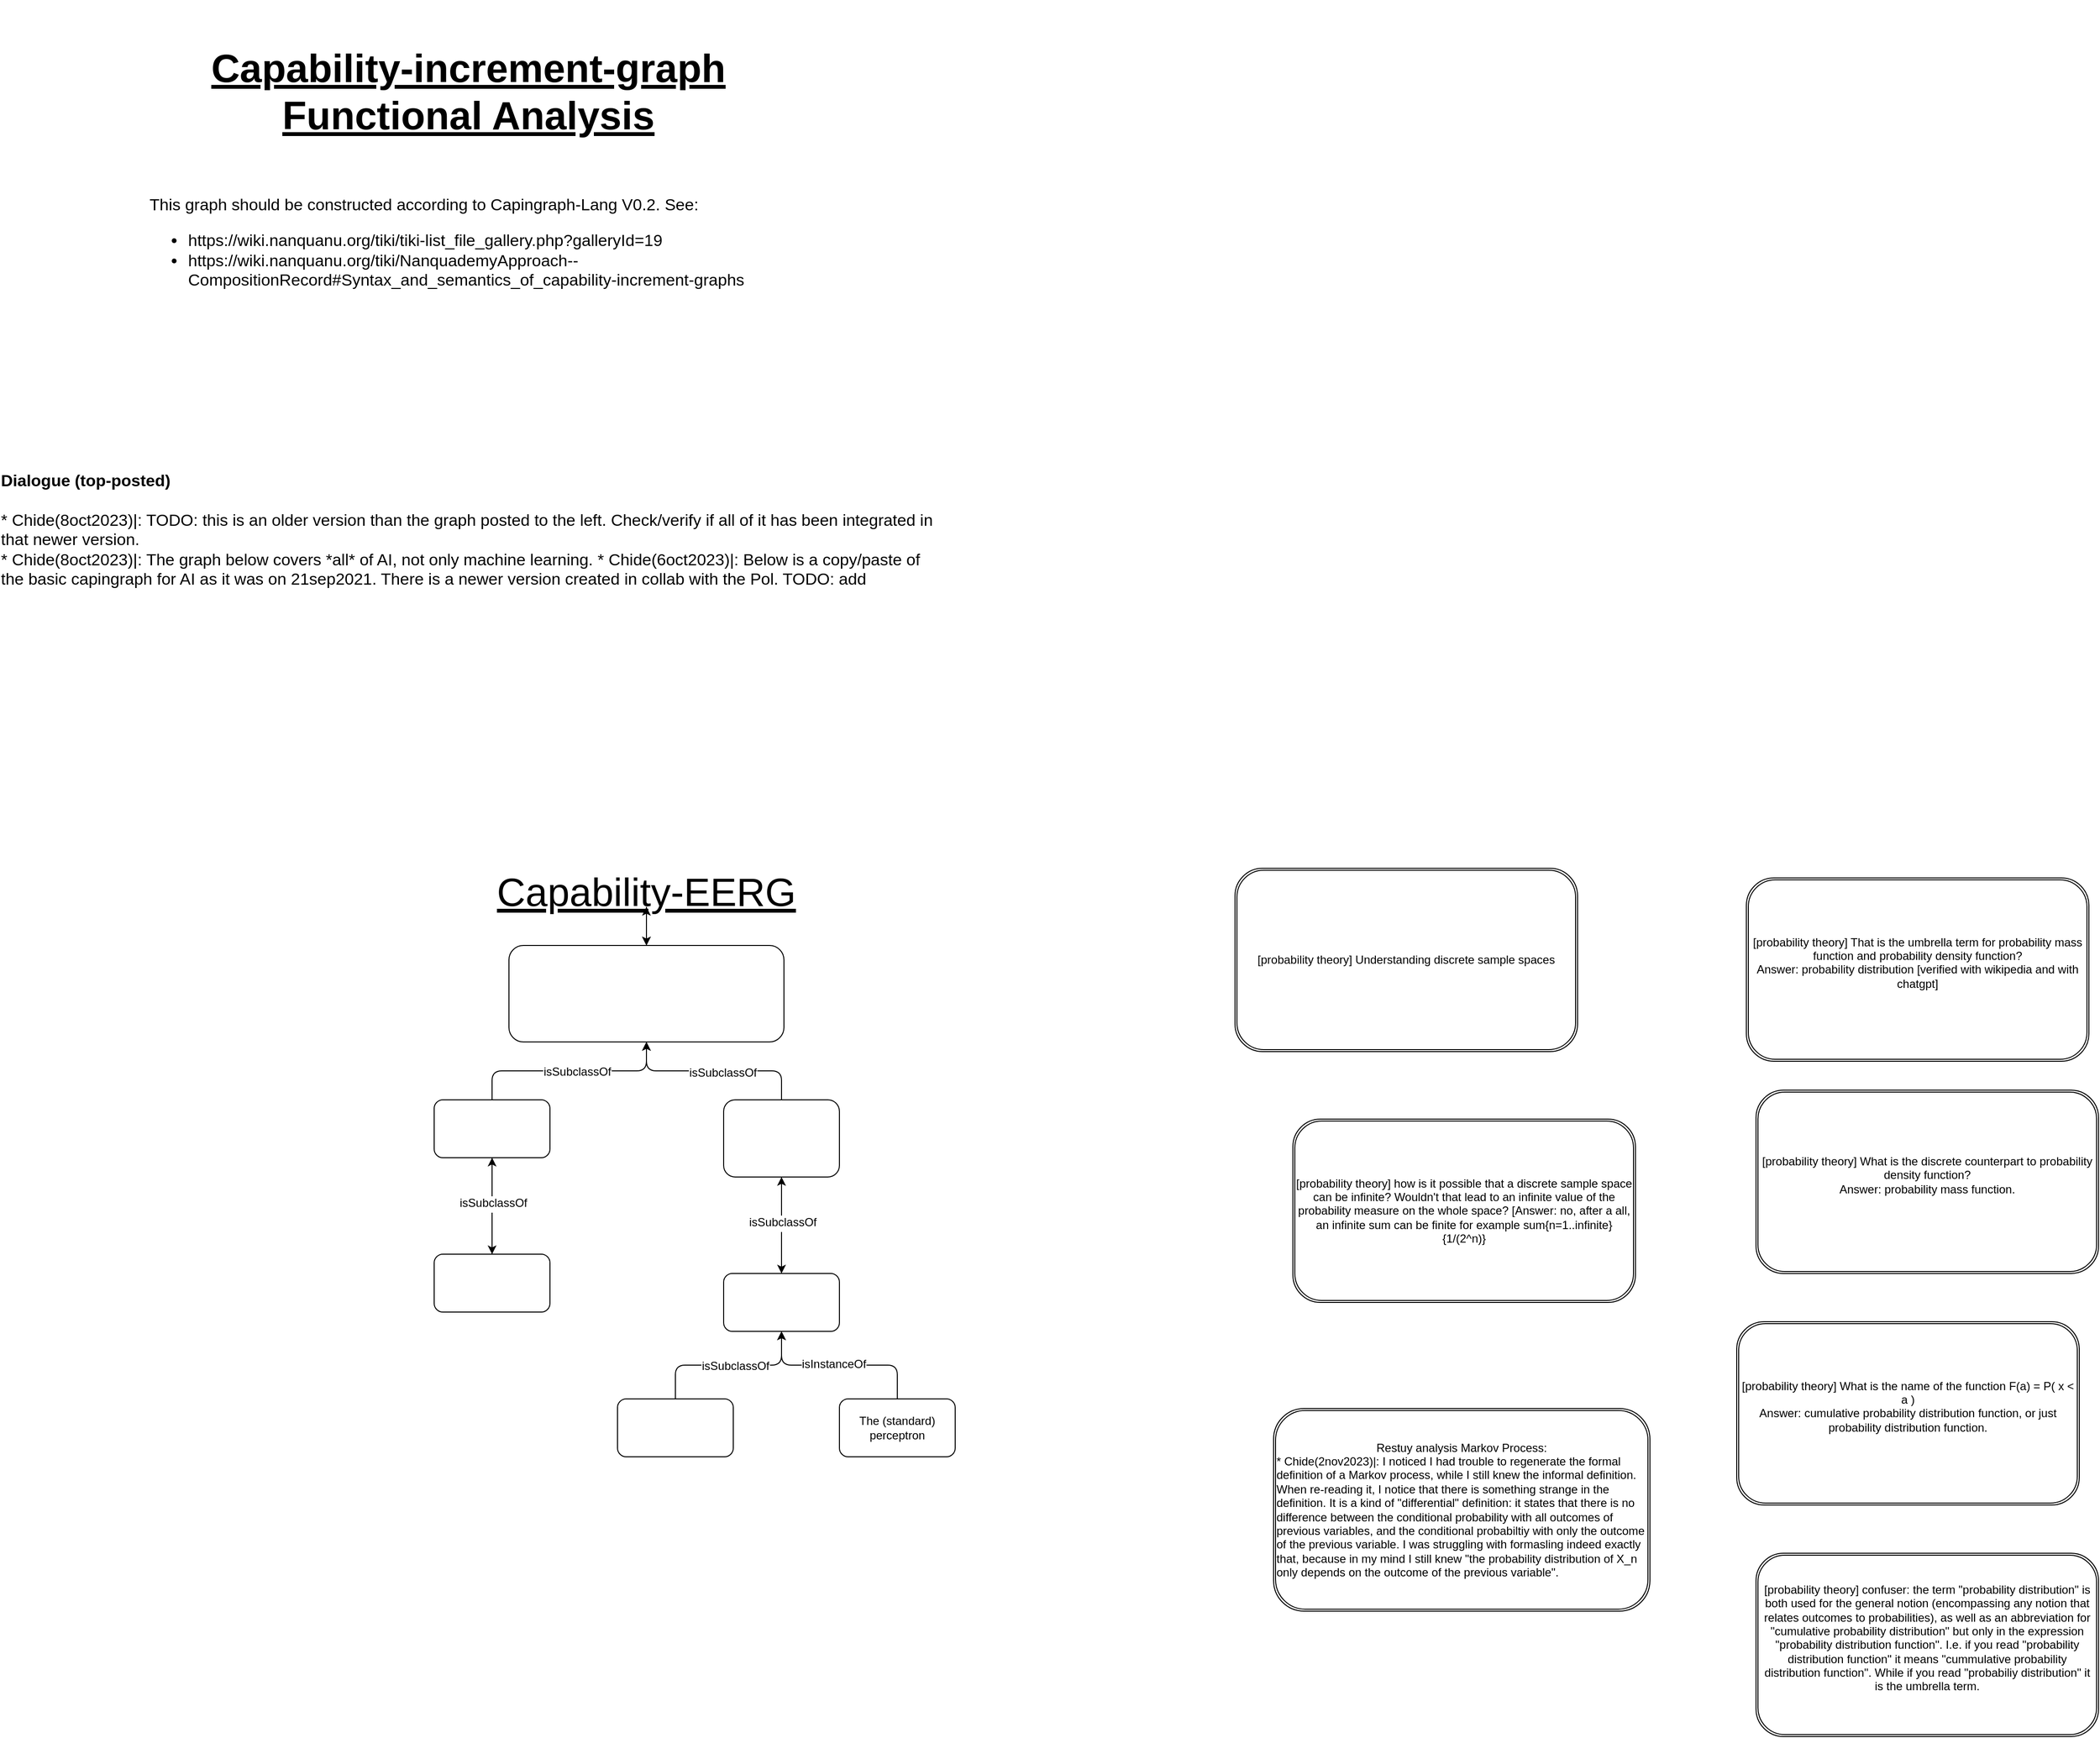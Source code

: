 <mxfile pages="2">
    <diagram id="B7K4dlUMo49jTZ7MUKLO" name="Page-1">
        <mxGraphModel dx="962" dy="5398" grid="1" gridSize="10" guides="1" tooltips="1" connect="1" arrows="1" fold="1" page="1" pageScale="1" pageWidth="850" pageHeight="1100" math="0" shadow="0">
            <root>
                <mxCell id="0"/>
                <mxCell id="1" parent="0"/>
                <mxCell id="VubCMFE6i79kwyD0t57Z-1" value="&lt;div&gt;[probability theory] Understanding discrete sample spaces&lt;/div&gt;" style="shape=ext;double=1;rounded=1;whiteSpace=wrap;html=1;" parent="1" vertex="1">
                    <mxGeometry x="1920" y="-2700" width="355" height="190" as="geometry"/>
                </mxCell>
                <mxCell id="VubCMFE6i79kwyD0t57Z-2" value="&lt;div&gt;[probability theory] how is it possible that a discrete sample space can be infinite? Wouldn't that lead to an infinite value of the probability measure on the whole space? [Answer: no, after a all, an infinite sum can be finite for example sum{n=1..infinite}{1/(2^n)}&lt;/div&gt;" style="shape=ext;double=1;rounded=1;whiteSpace=wrap;html=1;" parent="1" vertex="1">
                    <mxGeometry x="1980" y="-2440" width="355" height="190" as="geometry"/>
                </mxCell>
                <mxCell id="v8K0t_mxKD4SibOHJrIX-1" value="&lt;div&gt;[probability theory] That is the umbrella term for probability mass function and probability density function?&lt;/div&gt;&lt;div&gt;Answer: probability distribution [verified with wikipedia and with chatgpt]&lt;/div&gt;&lt;div&gt;&lt;br&gt;&lt;/div&gt;" style="shape=ext;double=1;rounded=1;whiteSpace=wrap;html=1;" parent="1" vertex="1">
                    <mxGeometry x="2450" y="-2690" width="355" height="190" as="geometry"/>
                </mxCell>
                <mxCell id="v8K0t_mxKD4SibOHJrIX-2" value="&lt;div&gt;[probability theory] What is the discrete counterpart to probability density function?&lt;/div&gt;&lt;div&gt;Answer: probability mass function.&lt;/div&gt;&lt;div&gt;&lt;br&gt;&lt;/div&gt;" style="shape=ext;double=1;rounded=1;whiteSpace=wrap;html=1;" parent="1" vertex="1">
                    <mxGeometry x="2460" y="-2470" width="355" height="190" as="geometry"/>
                </mxCell>
                <mxCell id="v8K0t_mxKD4SibOHJrIX-3" value="&lt;div&gt;[probability theory] What is the name of the function F(a) = P( x &amp;lt; a )&lt;/div&gt;&lt;div&gt;Answer: cumulative probability distribution function, or just probability distribution function.&lt;/div&gt;&lt;div&gt;&lt;br&gt;&lt;/div&gt;" style="shape=ext;double=1;rounded=1;whiteSpace=wrap;html=1;" parent="1" vertex="1">
                    <mxGeometry x="2440" y="-2230" width="355" height="190" as="geometry"/>
                </mxCell>
                <mxCell id="v8K0t_mxKD4SibOHJrIX-4" value="&lt;div&gt;[probability theory] confuser: the term &quot;probability distribution&quot; is both used for the general notion (encompassing any notion that relates outcomes to probabilities), as well as an abbreviation for &quot;cumulative probability distribution&quot; but only in the expression &quot;probability distribution function&quot;. I.e. if you read &quot;probability distribution function&quot; it means &quot;cummulative probability distribution function&quot;. While if you read &quot;probabiliy distribution&quot; it is the umbrella term.&lt;/div&gt;&lt;div&gt;&lt;br&gt;&lt;/div&gt;" style="shape=ext;double=1;rounded=1;whiteSpace=wrap;html=1;" parent="1" vertex="1">
                    <mxGeometry x="2460" y="-1990" width="355" height="190" as="geometry"/>
                </mxCell>
                <mxCell id="py02fO8jr5Cy9zJD8t3z-1" value="Restuy analysis Markov Process:&lt;br&gt;&lt;div style=&quot;text-align: left;&quot;&gt;&lt;span style=&quot;background-color: initial;&quot;&gt;* Chide(2nov2023)|: I noticed I had trouble to regenerate the formal definition of a Markov process, while I still knew the informal definition. When re-reading it, I notice that there is something strange in the definition. It is a kind of &quot;differential&quot; definition: it states that there is no difference between the conditional probability with all outcomes of previous variables, and the conditional probabiltiy with only the outcome of the previous variable. I was struggling with formasling indeed exactly that, because in my mind I still knew &quot;the probability distribution of X_n only depends on the outcome of the previous variable&quot;.&lt;/span&gt;&lt;/div&gt;" style="shape=ext;double=1;rounded=1;whiteSpace=wrap;html=1;" parent="1" vertex="1">
                    <mxGeometry x="1960" y="-2140" width="390" height="210" as="geometry"/>
                </mxCell>
                <mxCell id="SrYzJ1p3SyJMcJKfYAmm-2" value="" style="edgeStyle=none;html=1;" edge="1" parent="1" source="SrYzJ1p3SyJMcJKfYAmm-4" target="SrYzJ1p3SyJMcJKfYAmm-6">
                    <mxGeometry relative="1" as="geometry"/>
                </mxCell>
                <mxCell id="SrYzJ1p3SyJMcJKfYAmm-3" value="" style="edgeStyle=none;html=1;" edge="1" parent="1" source="SrYzJ1p3SyJMcJKfYAmm-4" target="SrYzJ1p3SyJMcJKfYAmm-6">
                    <mxGeometry relative="1" as="geometry"/>
                </mxCell>
                <mxCell id="SrYzJ1p3SyJMcJKfYAmm-4" value="Capability-EERG" style="text;html=1;strokeColor=none;fillColor=none;align=center;verticalAlign=middle;whiteSpace=wrap;rounded=0;fontSize=41;fontStyle=4" vertex="1" parent="1">
                    <mxGeometry x="1090" y="-2690" width="440" height="30" as="geometry"/>
                </mxCell>
                <mxCell id="SrYzJ1p3SyJMcJKfYAmm-5" value="" style="edgeStyle=none;html=1;" edge="1" parent="1" source="SrYzJ1p3SyJMcJKfYAmm-6" target="SrYzJ1p3SyJMcJKfYAmm-4">
                    <mxGeometry relative="1" as="geometry"/>
                </mxCell>
                <mxCell id="SrYzJ1p3SyJMcJKfYAmm-6" value="" style="rounded=1;whiteSpace=wrap;html=1;fontSize=12;" vertex="1" parent="1">
                    <mxGeometry x="1167.5" y="-2620" width="285" height="100" as="geometry"/>
                </mxCell>
                <mxCell id="SrYzJ1p3SyJMcJKfYAmm-7" value="" style="edgeStyle=none;html=1;" edge="1" parent="1" source="SrYzJ1p3SyJMcJKfYAmm-8" target="SrYzJ1p3SyJMcJKfYAmm-21">
                    <mxGeometry relative="1" as="geometry"/>
                </mxCell>
                <mxCell id="SrYzJ1p3SyJMcJKfYAmm-8" value="" style="rounded=1;whiteSpace=wrap;html=1;fontSize=12;" vertex="1" parent="1">
                    <mxGeometry x="1090" y="-2460" width="120" height="60" as="geometry"/>
                </mxCell>
                <mxCell id="SrYzJ1p3SyJMcJKfYAmm-9" value="" style="edgeStyle=none;html=1;" edge="1" parent="1" source="SrYzJ1p3SyJMcJKfYAmm-10" target="SrYzJ1p3SyJMcJKfYAmm-11">
                    <mxGeometry relative="1" as="geometry"/>
                </mxCell>
                <mxCell id="SrYzJ1p3SyJMcJKfYAmm-10" value="" style="rounded=1;whiteSpace=wrap;html=1;fontSize=12;" vertex="1" parent="1">
                    <mxGeometry x="1390" y="-2460" width="120" height="80" as="geometry"/>
                </mxCell>
                <mxCell id="SrYzJ1p3SyJMcJKfYAmm-11" value="" style="rounded=1;whiteSpace=wrap;html=1;fontSize=12;" vertex="1" parent="1">
                    <mxGeometry x="1390" y="-2280" width="120" height="60" as="geometry"/>
                </mxCell>
                <mxCell id="SrYzJ1p3SyJMcJKfYAmm-12" value="" style="endArrow=classic;html=1;fontSize=12;edgeStyle=orthogonalEdgeStyle;" edge="1" parent="1" source="SrYzJ1p3SyJMcJKfYAmm-8" target="SrYzJ1p3SyJMcJKfYAmm-6">
                    <mxGeometry relative="1" as="geometry">
                        <mxPoint x="1142.5" y="-2480" as="sourcePoint"/>
                        <mxPoint x="1242.5" y="-2480" as="targetPoint"/>
                    </mxGeometry>
                </mxCell>
                <mxCell id="SrYzJ1p3SyJMcJKfYAmm-13" value="Label" style="edgeLabel;resizable=0;html=1;align=center;verticalAlign=middle;" connectable="0" vertex="1" parent="SrYzJ1p3SyJMcJKfYAmm-12">
                    <mxGeometry relative="1" as="geometry"/>
                </mxCell>
                <mxCell id="SrYzJ1p3SyJMcJKfYAmm-14" value="&lt;div&gt;isSubclassOf&lt;/div&gt;" style="edgeLabel;html=1;align=center;verticalAlign=middle;resizable=0;points=[];fontSize=12;" vertex="1" connectable="0" parent="SrYzJ1p3SyJMcJKfYAmm-12">
                    <mxGeometry x="0.07" y="-1" relative="1" as="geometry">
                        <mxPoint as="offset"/>
                    </mxGeometry>
                </mxCell>
                <mxCell id="SrYzJ1p3SyJMcJKfYAmm-15" value="" style="endArrow=classic;html=1;fontSize=12;edgeStyle=orthogonalEdgeStyle;" edge="1" parent="1" source="SrYzJ1p3SyJMcJKfYAmm-10" target="SrYzJ1p3SyJMcJKfYAmm-6">
                    <mxGeometry relative="1" as="geometry">
                        <mxPoint x="1410" y="-2490" as="sourcePoint"/>
                        <mxPoint x="1510" y="-2490" as="targetPoint"/>
                    </mxGeometry>
                </mxCell>
                <mxCell id="SrYzJ1p3SyJMcJKfYAmm-16" value="Label" style="edgeLabel;resizable=0;html=1;align=center;verticalAlign=middle;" connectable="0" vertex="1" parent="SrYzJ1p3SyJMcJKfYAmm-15">
                    <mxGeometry relative="1" as="geometry"/>
                </mxCell>
                <mxCell id="SrYzJ1p3SyJMcJKfYAmm-17" value="&lt;div&gt;isSubclassOf&lt;/div&gt;" style="edgeLabel;html=1;align=center;verticalAlign=middle;resizable=0;points=[];fontSize=12;" vertex="1" connectable="0" parent="SrYzJ1p3SyJMcJKfYAmm-15">
                    <mxGeometry x="-0.086" y="2" relative="1" as="geometry">
                        <mxPoint as="offset"/>
                    </mxGeometry>
                </mxCell>
                <mxCell id="SrYzJ1p3SyJMcJKfYAmm-18" value="" style="endArrow=classic;html=1;fontSize=12;edgeStyle=orthogonalEdgeStyle;" edge="1" parent="1" source="SrYzJ1p3SyJMcJKfYAmm-11" target="SrYzJ1p3SyJMcJKfYAmm-10">
                    <mxGeometry relative="1" as="geometry">
                        <mxPoint x="1060" y="-2340" as="sourcePoint"/>
                        <mxPoint x="1200" y="-2390" as="targetPoint"/>
                    </mxGeometry>
                </mxCell>
                <mxCell id="SrYzJ1p3SyJMcJKfYAmm-19" value="Label" style="edgeLabel;resizable=0;html=1;align=center;verticalAlign=middle;" connectable="0" vertex="1" parent="SrYzJ1p3SyJMcJKfYAmm-18">
                    <mxGeometry relative="1" as="geometry"/>
                </mxCell>
                <mxCell id="SrYzJ1p3SyJMcJKfYAmm-20" value="&lt;div&gt;isSubclassOf&lt;/div&gt;" style="edgeLabel;html=1;align=center;verticalAlign=middle;resizable=0;points=[];fontSize=12;" vertex="1" connectable="0" parent="SrYzJ1p3SyJMcJKfYAmm-18">
                    <mxGeometry x="0.07" y="-1" relative="1" as="geometry">
                        <mxPoint as="offset"/>
                    </mxGeometry>
                </mxCell>
                <mxCell id="SrYzJ1p3SyJMcJKfYAmm-21" value="" style="rounded=1;whiteSpace=wrap;html=1;fontSize=12;" vertex="1" parent="1">
                    <mxGeometry x="1090" y="-2300" width="120" height="60" as="geometry"/>
                </mxCell>
                <mxCell id="SrYzJ1p3SyJMcJKfYAmm-22" value="" style="endArrow=classic;html=1;fontSize=12;edgeStyle=orthogonalEdgeStyle;" edge="1" parent="1" source="SrYzJ1p3SyJMcJKfYAmm-21" target="SrYzJ1p3SyJMcJKfYAmm-8">
                    <mxGeometry relative="1" as="geometry">
                        <mxPoint x="1050" y="-2310" as="sourcePoint"/>
                        <mxPoint x="1050" y="-2390" as="targetPoint"/>
                    </mxGeometry>
                </mxCell>
                <mxCell id="SrYzJ1p3SyJMcJKfYAmm-23" value="Label" style="edgeLabel;resizable=0;html=1;align=center;verticalAlign=middle;" connectable="0" vertex="1" parent="SrYzJ1p3SyJMcJKfYAmm-22">
                    <mxGeometry relative="1" as="geometry"/>
                </mxCell>
                <mxCell id="SrYzJ1p3SyJMcJKfYAmm-24" value="&lt;div&gt;isSubclassOf&lt;/div&gt;" style="edgeLabel;html=1;align=center;verticalAlign=middle;resizable=0;points=[];fontSize=12;" vertex="1" connectable="0" parent="SrYzJ1p3SyJMcJKfYAmm-22">
                    <mxGeometry x="0.07" y="-1" relative="1" as="geometry">
                        <mxPoint as="offset"/>
                    </mxGeometry>
                </mxCell>
                <mxCell id="SrYzJ1p3SyJMcJKfYAmm-25" value="" style="rounded=1;whiteSpace=wrap;html=1;fontSize=12;" vertex="1" parent="1">
                    <mxGeometry x="1280" y="-2150" width="120" height="60" as="geometry"/>
                </mxCell>
                <mxCell id="SrYzJ1p3SyJMcJKfYAmm-26" value="&lt;div&gt;The (standard) perceptron&lt;br&gt;&lt;/div&gt;" style="rounded=1;whiteSpace=wrap;html=1;fontSize=12;" vertex="1" parent="1">
                    <mxGeometry x="1510" y="-2150" width="120" height="60" as="geometry"/>
                </mxCell>
                <mxCell id="SrYzJ1p3SyJMcJKfYAmm-27" value="" style="endArrow=classic;html=1;fontSize=12;edgeStyle=orthogonalEdgeStyle;" edge="1" parent="1" source="SrYzJ1p3SyJMcJKfYAmm-25" target="SrYzJ1p3SyJMcJKfYAmm-11">
                    <mxGeometry relative="1" as="geometry">
                        <mxPoint x="1319.76" y="-2215" as="sourcePoint"/>
                        <mxPoint x="1319.76" y="-2325" as="targetPoint"/>
                    </mxGeometry>
                </mxCell>
                <mxCell id="SrYzJ1p3SyJMcJKfYAmm-28" value="Label" style="edgeLabel;resizable=0;html=1;align=center;verticalAlign=middle;" connectable="0" vertex="1" parent="SrYzJ1p3SyJMcJKfYAmm-27">
                    <mxGeometry relative="1" as="geometry"/>
                </mxCell>
                <mxCell id="SrYzJ1p3SyJMcJKfYAmm-29" value="&lt;div&gt;isSubclassOf&lt;/div&gt;" style="edgeLabel;html=1;align=center;verticalAlign=middle;resizable=0;points=[];fontSize=12;" vertex="1" connectable="0" parent="SrYzJ1p3SyJMcJKfYAmm-27">
                    <mxGeometry x="0.07" y="-1" relative="1" as="geometry">
                        <mxPoint as="offset"/>
                    </mxGeometry>
                </mxCell>
                <mxCell id="SrYzJ1p3SyJMcJKfYAmm-30" value="" style="endArrow=classic;html=1;fontSize=12;edgeStyle=orthogonalEdgeStyle;" edge="1" parent="1" source="SrYzJ1p3SyJMcJKfYAmm-26" target="SrYzJ1p3SyJMcJKfYAmm-11">
                    <mxGeometry relative="1" as="geometry">
                        <mxPoint x="1370" y="-2140" as="sourcePoint"/>
                        <mxPoint x="1460" y="-2210" as="targetPoint"/>
                    </mxGeometry>
                </mxCell>
                <mxCell id="SrYzJ1p3SyJMcJKfYAmm-31" value="Label" style="edgeLabel;resizable=0;html=1;align=center;verticalAlign=middle;" connectable="0" vertex="1" parent="SrYzJ1p3SyJMcJKfYAmm-30">
                    <mxGeometry relative="1" as="geometry"/>
                </mxCell>
                <mxCell id="SrYzJ1p3SyJMcJKfYAmm-32" value="isInstanceOf" style="edgeLabel;html=1;align=center;verticalAlign=middle;resizable=0;points=[];fontSize=12;" vertex="1" connectable="0" parent="SrYzJ1p3SyJMcJKfYAmm-30">
                    <mxGeometry x="0.07" y="-1" relative="1" as="geometry">
                        <mxPoint as="offset"/>
                    </mxGeometry>
                </mxCell>
                <mxCell id="dbns9WHfu9ufIIii2Yxu-2" value="&lt;div style=&quot;text-align: left; font-size: 17px;&quot;&gt;&lt;span style=&quot;background-color: initial; font-size: 17px;&quot;&gt;&lt;b style=&quot;font-size: 17px;&quot;&gt;Dialogue (top-posted)&lt;/b&gt;&lt;/span&gt;&lt;/div&gt;&lt;div style=&quot;text-align: left; font-size: 17px;&quot;&gt;&lt;span style=&quot;background-color: initial; font-size: 17px;&quot;&gt;&lt;b style=&quot;font-size: 17px;&quot;&gt;&lt;br style=&quot;font-size: 17px;&quot;&gt;&lt;/b&gt;&lt;/span&gt;&lt;/div&gt;&lt;div style=&quot;text-align: left; font-size: 17px;&quot;&gt;&lt;span style=&quot;background-color: initial; font-size: 17px;&quot;&gt;* Chide(8oct2023)|: TODO: this is an older version than the graph posted to the left. Check/verify if all of it has been integrated in that newer version.&lt;/span&gt;&lt;br style=&quot;font-size: 17px;&quot;&gt;&lt;/div&gt;&lt;div style=&quot;text-align: left; font-size: 17px;&quot;&gt;&lt;span style=&quot;font-size: 17px; background-color: initial;&quot;&gt;* Chide(8oct2023)|: The graph below covers *all* of AI, not only machine learning. * Chide(6oct2023)|: Below is a copy/paste of the basic capingraph for AI as it was on 21sep2021. There is a newer version created in collab with the Pol. TODO: add&lt;/span&gt;&lt;/div&gt;&lt;font style=&quot;font-size: 17px;&quot;&gt;&lt;br style=&quot;font-size: 17px;&quot;&gt;&lt;/font&gt;" style="text;html=1;strokeColor=none;fillColor=none;align=center;verticalAlign=middle;whiteSpace=wrap;rounded=0;fontSize=17;" vertex="1" parent="1">
                    <mxGeometry x="640.0" y="-3210" width="976.63" height="340" as="geometry"/>
                </mxCell>
                <mxCell id="dbns9WHfu9ufIIii2Yxu-3" value="&lt;div&gt;Capability-increment-graph Functional Analysis&lt;/div&gt;&lt;div&gt;&lt;br&gt;&lt;/div&gt;" style="text;html=1;strokeColor=none;fillColor=none;align=center;verticalAlign=middle;whiteSpace=wrap;rounded=0;fontSize=41;fontStyle=5" vertex="1" parent="1">
                    <mxGeometry x="843.31" y="-3600" width="565.2" height="240" as="geometry"/>
                </mxCell>
                <mxCell id="dbns9WHfu9ufIIii2Yxu-4" value="&lt;font style=&quot;&quot;&gt;&lt;br&gt;This graph should be constructed according to Capingraph-Lang V0.2. See:&lt;br&gt;&lt;ul style=&quot;&quot;&gt;&lt;li style=&quot;&quot;&gt;&lt;font style=&quot;&quot;&gt;https://wiki.nanquanu.org/tiki/tiki-list_file_gallery.php?galleryId=19&lt;br style=&quot;font-size: 17px;&quot;&gt;&lt;/font&gt;&lt;/li&gt;&lt;li style=&quot;&quot;&gt;&lt;font style=&quot;&quot;&gt;https://wiki.nanquanu.org/tiki/NanquademyApproach--CompositionRecord#Syntax_and_semantics_of_capability-increment-graphs&lt;br&gt;&lt;/font&gt;&lt;/li&gt;&lt;/ul&gt;&lt;/font&gt;" style="text;html=1;strokeColor=none;fillColor=none;align=left;verticalAlign=middle;whiteSpace=wrap;rounded=0;fontSize=17;" vertex="1" parent="1">
                    <mxGeometry x="793.31" y="-3480" width="690" height="260" as="geometry"/>
                </mxCell>
            </root>
        </mxGraphModel>
    </diagram>
    <diagram id="YIDISZ5j-MkfsONC32Az" name="Page-2">
        <mxGraphModel dx="1924" dy="1996" grid="1" gridSize="10" guides="1" tooltips="1" connect="1" arrows="1" fold="1" page="1" pageScale="1" pageWidth="827" pageHeight="1169" math="0" shadow="0">
            <root>
                <mxCell id="ufQSiUkCF_DbAvPZzFqI-0"/>
                <mxCell id="ufQSiUkCF_DbAvPZzFqI-1" parent="ufQSiUkCF_DbAvPZzFqI-0"/>
                <mxCell id="ufQSiUkCF_DbAvPZzFqI-2" value="&lt;div&gt;Terminology:&lt;/div&gt;&lt;div&gt;raising something to a power = exponentiation.&lt;/div&gt;&lt;div&gt;to raise to power = exponentiate&lt;br&gt;&lt;/div&gt;" style="ellipse;shape=doubleEllipse;whiteSpace=wrap;html=1;aspect=fixed;" parent="ufQSiUkCF_DbAvPZzFqI-1" vertex="1">
                    <mxGeometry x="100" y="170" width="316.67" height="190" as="geometry"/>
                </mxCell>
            </root>
        </mxGraphModel>
    </diagram>
</mxfile>
